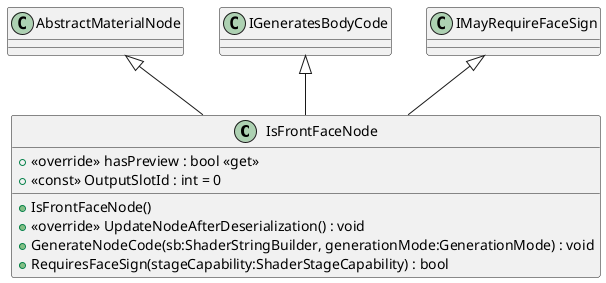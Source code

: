 @startuml
class IsFrontFaceNode {
    + IsFrontFaceNode()
    + <<override>> hasPreview : bool <<get>>
    + <<const>> OutputSlotId : int = 0
    + <<override>> UpdateNodeAfterDeserialization() : void
    + GenerateNodeCode(sb:ShaderStringBuilder, generationMode:GenerationMode) : void
    + RequiresFaceSign(stageCapability:ShaderStageCapability) : bool
}
AbstractMaterialNode <|-- IsFrontFaceNode
IGeneratesBodyCode <|-- IsFrontFaceNode
IMayRequireFaceSign <|-- IsFrontFaceNode
@enduml
